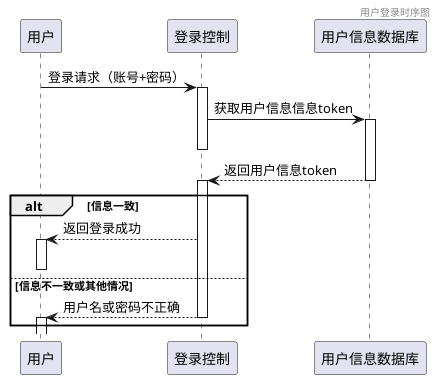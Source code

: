 @startuml
header 用户登录时序图
participant c as "用户"
participant s as "登录控制"
participant d as "用户信息数据库"


c -> s: 登录请求（账号+密码）
activate s

s -> d: 获取用户信息信息token
activate d
deactivate s

d --> s: 返回用户信息token
deactivate d
activate s

alt 信息一致

    c <-- s: 返回登录成功
    activate c

else 信息不一致或其他情况
    deactivate c
    
    c <-- s: 用户名或密码不正确
    deactivate s
    activate c
end




@enduml
